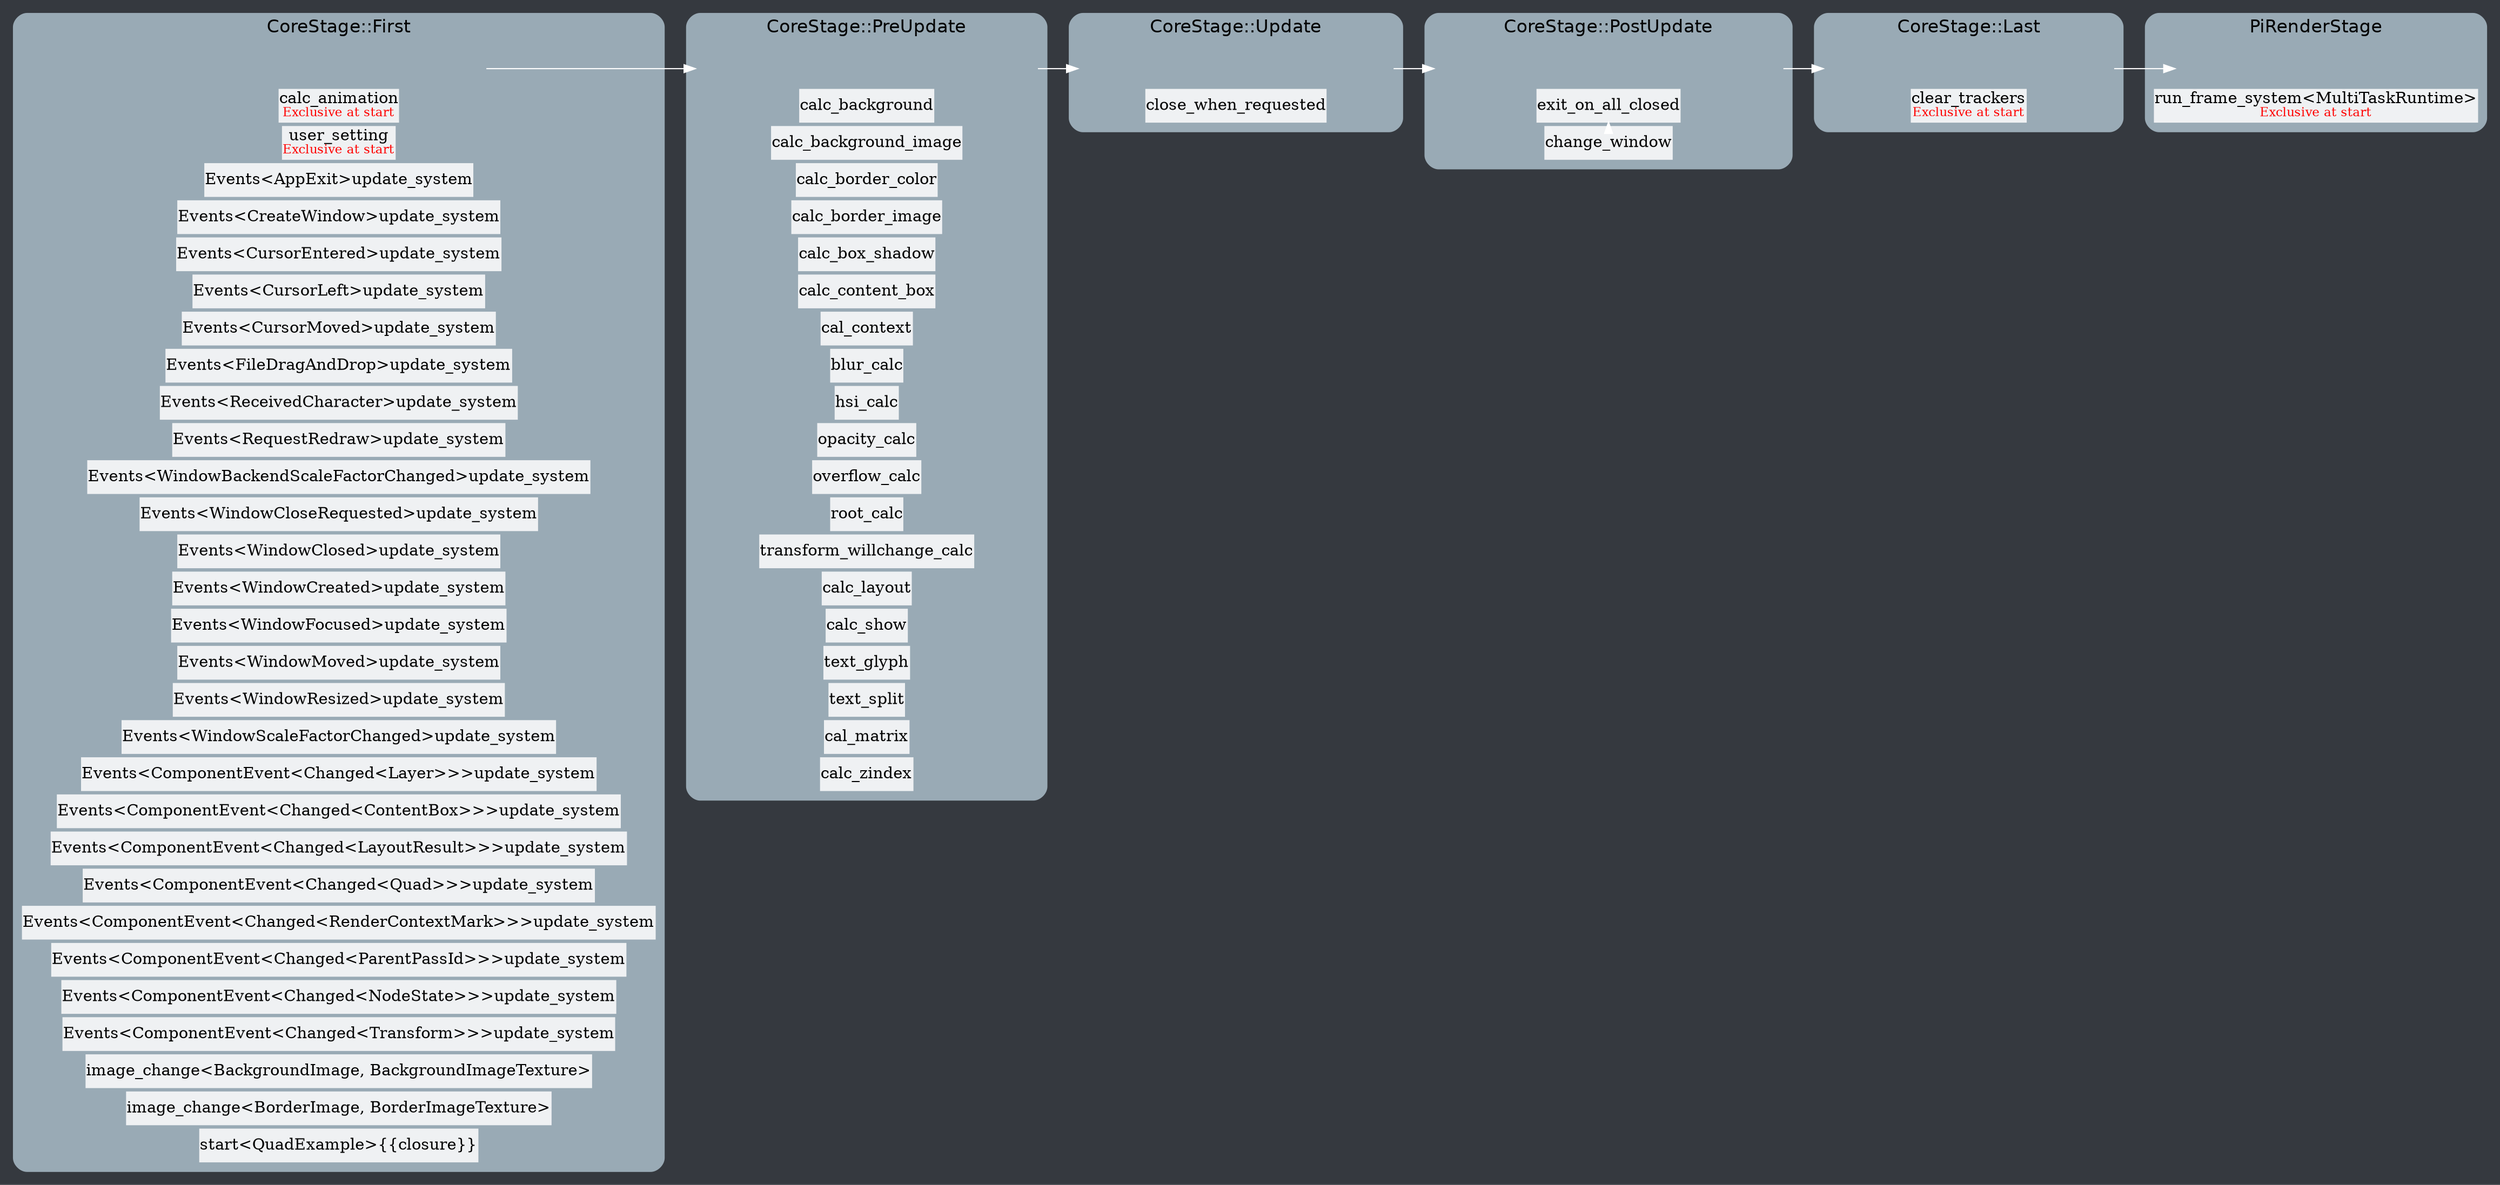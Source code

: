 digraph "schedule" {
	"fontsize"="16";
	"fontname"="Helvetica";
	"rankdir"="LR";
	"nodesep"="0.05";
	"bgcolor"="#35393F";
	"compound"="true";
	node ["shape"="box", "margin"="0", "height"="0.4"];
	edge ["color"="white"];
	subgraph "cluster_\"CoreStage::First\"" {
		"style"="rounded";
		"color"="#99aab5";
		"bgcolor"="#99aab5";
		"rankdir"="TD";
		"label"="CoreStage::First";
		node ["style"="filled", "color"="#eff1f3", "bgcolor"="#eff1f3"];
		"MARKER_schedule_CoreStage::First" ["style"="invis"]
		"schedule_pi_ui_render::system::node::animation::calc_animation_0" ["label"=<calc_animation<BR /><FONT COLOR="red" POINT-SIZE="11">Exclusive at start</FONT>>, "tooltip"="calc_animation"]
		"schedule_pi_ui_render::system::node::user_setting::user_setting_1" ["label"=<user_setting<BR /><FONT COLOR="red" POINT-SIZE="11">Exclusive at start</FONT>>, "tooltip"="user_setting"]
		"schedule_bevy_ecs::event::Events<bevy_app::app::AppExit>::update_system_0" ["label"="Events<AppExit>update_system", "tooltip"="ResMut [Events<AppExit>]\n"]
		"schedule_bevy_ecs::event::Events<bevy_window::event::CreateWindow>::update_system_1" ["label"="Events<CreateWindow>update_system", "tooltip"="ResMut [Events<CreateWindow>]\n"]
		"schedule_bevy_ecs::event::Events<bevy_window::event::CursorEntered>::update_system_2" ["label"="Events<CursorEntered>update_system", "tooltip"="ResMut [Events<CursorEntered>]\n"]
		"schedule_bevy_ecs::event::Events<bevy_window::event::CursorLeft>::update_system_3" ["label"="Events<CursorLeft>update_system", "tooltip"="ResMut [Events<CursorLeft>]\n"]
		"schedule_bevy_ecs::event::Events<bevy_window::event::CursorMoved>::update_system_4" ["label"="Events<CursorMoved>update_system", "tooltip"="ResMut [Events<CursorMoved>]\n"]
		"schedule_bevy_ecs::event::Events<bevy_window::event::FileDragAndDrop>::update_system_5" ["label"="Events<FileDragAndDrop>update_system", "tooltip"="ResMut [Events<FileDragAndDrop>]\n"]
		"schedule_bevy_ecs::event::Events<bevy_window::event::ReceivedCharacter>::update_system_6" ["label"="Events<ReceivedCharacter>update_system", "tooltip"="ResMut [Events<ReceivedCharacter>]\n"]
		"schedule_bevy_ecs::event::Events<bevy_window::event::RequestRedraw>::update_system_7" ["label"="Events<RequestRedraw>update_system", "tooltip"="ResMut [Events<RequestRedraw>]\n"]
		"schedule_bevy_ecs::event::Events<bevy_window::event::WindowBackendScaleFactorChanged>::update_system_8" ["label"="Events<WindowBackendScaleFactorChanged>update_system", "tooltip"="ResMut [Events<WindowBackendScaleFactorChanged>]\n"]
		"schedule_bevy_ecs::event::Events<bevy_window::event::WindowCloseRequested>::update_system_9" ["label"="Events<WindowCloseRequested>update_system", "tooltip"="ResMut [Events<WindowCloseRequested>]\n"]
		"schedule_bevy_ecs::event::Events<bevy_window::event::WindowClosed>::update_system_10" ["label"="Events<WindowClosed>update_system", "tooltip"="ResMut [Events<WindowClosed>]\n"]
		"schedule_bevy_ecs::event::Events<bevy_window::event::WindowCreated>::update_system_11" ["label"="Events<WindowCreated>update_system", "tooltip"="ResMut [Events<WindowCreated>]\n"]
		"schedule_bevy_ecs::event::Events<bevy_window::event::WindowFocused>::update_system_12" ["label"="Events<WindowFocused>update_system", "tooltip"="ResMut [Events<WindowFocused>]\n"]
		"schedule_bevy_ecs::event::Events<bevy_window::event::WindowMoved>::update_system_13" ["label"="Events<WindowMoved>update_system", "tooltip"="ResMut [Events<WindowMoved>]\n"]
		"schedule_bevy_ecs::event::Events<bevy_window::event::WindowResized>::update_system_14" ["label"="Events<WindowResized>update_system", "tooltip"="ResMut [Events<WindowResized>]\n"]
		"schedule_bevy_ecs::event::Events<bevy_window::event::WindowScaleFactorChanged>::update_system_15" ["label"="Events<WindowScaleFactorChanged>update_system", "tooltip"="ResMut [Events<WindowScaleFactorChanged>]\n"]
		"schedule_bevy_ecs::event::Events<pi_bevy_ecs_extend::system_param::layer_dirty::ComponentEvent<bevy_ecs::query::filter::Changed<pi_bevy_ecs_extend::system_param::tree::Layer>>>::update_system_16" ["label"="Events<ComponentEvent<Changed<Layer>>>update_system", "tooltip"="ResMut [Events<ComponentEvent<Changed<Layer>>>]\n"]
		"schedule_bevy_ecs::event::Events<pi_bevy_ecs_extend::system_param::layer_dirty::ComponentEvent<bevy_ecs::query::filter::Changed<pi_ui_render::components::calc::ContentBox>>>::update_system_17" ["label"="Events<ComponentEvent<Changed<ContentBox>>>update_system", "tooltip"="ResMut [Events<ComponentEvent<Changed<ContentBox>>>]\n"]
		"schedule_bevy_ecs::event::Events<pi_bevy_ecs_extend::system_param::layer_dirty::ComponentEvent<bevy_ecs::query::filter::Changed<pi_ui_render::components::calc::LayoutResult>>>::update_system_18" ["label"="Events<ComponentEvent<Changed<LayoutResult>>>update_system", "tooltip"="ResMut [Events<ComponentEvent<Changed<LayoutResult>>>]\n"]
		"schedule_bevy_ecs::event::Events<pi_bevy_ecs_extend::system_param::layer_dirty::ComponentEvent<bevy_ecs::query::filter::Changed<pi_ui_render::components::calc::Quad>>>::update_system_19" ["label"="Events<ComponentEvent<Changed<Quad>>>update_system", "tooltip"="ResMut [Events<ComponentEvent<Changed<Quad>>>]\n"]
		"schedule_bevy_ecs::event::Events<pi_bevy_ecs_extend::system_param::layer_dirty::ComponentEvent<bevy_ecs::query::filter::Changed<pi_ui_render::components::calc::RenderContextMark>>>::update_system_20" ["label"="Events<ComponentEvent<Changed<RenderContextMark>>>update_system", "tooltip"="ResMut [Events<ComponentEvent<Changed<RenderContextMark>>>]\n"]
		"schedule_bevy_ecs::event::Events<pi_bevy_ecs_extend::system_param::layer_dirty::ComponentEvent<bevy_ecs::query::filter::Changed<pi_ui_render::components::pass_2d::ParentPassId>>>::update_system_21" ["label"="Events<ComponentEvent<Changed<ParentPassId>>>update_system", "tooltip"="ResMut [Events<ComponentEvent<Changed<ParentPassId>>>]\n"]
		"schedule_bevy_ecs::event::Events<pi_bevy_ecs_extend::system_param::layer_dirty::ComponentEvent<bevy_ecs::query::filter::Changed<pi_ui_render::components::user::NodeState>>>::update_system_22" ["label"="Events<ComponentEvent<Changed<NodeState>>>update_system", "tooltip"="ResMut [Events<ComponentEvent<Changed<NodeState>>>]\n"]
		"schedule_bevy_ecs::event::Events<pi_bevy_ecs_extend::system_param::layer_dirty::ComponentEvent<bevy_ecs::query::filter::Changed<pi_ui_render::components::user::Transform>>>::update_system_23" ["label"="Events<ComponentEvent<Changed<Transform>>>update_system", "tooltip"="ResMut [Events<ComponentEvent<Changed<Transform>>>]\n"]
		"schedule_pi_ui_render::system::node::image_texture_load::image_change<pi_ui_render::components::user::BackgroundImage, pi_ui_render::components::calc::BackgroundImageTexture>_24" ["label"="image_change<BackgroundImage, BackgroundImageTexture>", "tooltip"="Components [BackgroundImage]\nRes [ShareAssetMgr<TextureRes>, PiRenderDevice, PiRenderQueue, ImageAwait<BackgroundImage>]\n"]
		"schedule_pi_ui_render::system::node::image_texture_load::image_change<pi_ui_render::components::user::BorderImage, pi_ui_render::components::calc::BorderImageTexture>_25" ["label"="image_change<BorderImage, BorderImageTexture>", "tooltip"="Components [BorderImage]\nRes [ShareAssetMgr<TextureRes>, PiRenderDevice, PiRenderQueue, ImageAwait<BorderImage>]\n"]
		"schedule_test::framework::start<test::QuadExample>::{{closure}}_26" ["label"="start<QuadExample>{{closure}}", "tooltip"="ResMut [UserCommands]\n"]
	}
	
	subgraph "cluster_\"CoreStage::PreUpdate\"" {
		"style"="rounded";
		"color"="#99aab5";
		"bgcolor"="#99aab5";
		"rankdir"="TD";
		"label"="CoreStage::PreUpdate";
		node ["style"="filled", "color"="#eff1f3", "bgcolor"="#eff1f3"];
		"MARKER_schedule_CoreStage::PreUpdate" ["style"="invis"]
		"schedule_pi_ui_render::system::node::background_color::calc_background_0" ["label"="calc_background", "tooltip"="Components [LayoutResult, BackgroundColor]\nComponentsMut [DrawList, DrawState, BoxType, StaticIndex, FSDefines, VSDefines]\nRes [ShareAssetMgr<RenderRes<Buffer>>, PiRenderDevice, DynBindGroupIndex<ColorMaterialGroup>, UnitQuadBuffer, ColorStaticIndex, GradientColorStaticIndex]\nResMut [DynUniformBuffer]\n"]
		"schedule_pi_ui_render::system::node::background_image::calc_background_image_1" ["label"="calc_background_image", "tooltip"="Components [LayoutResult, BackgroundImage, BackgroundImageClip, BackgroundImageMod, BackgroundImageTexture]\nComponentsMut [DrawList, DrawState, BoxType]\nRes [ShareAssetMgr<RenderRes<Buffer>>, ShareAssetMgr<RenderRes<BindGroup>>, PiRenderDevice, Shaders, DynBindGroupIndex<UiMaterialGroup>, CommonSampler, UnitQuadBuffer, DefaultComponent<BackgroundImageClip>, DefaultComponent<BackgroundImageMod>, ImageStaticIndex]\nResMut [DynUniformBuffer]\n"]
		"schedule_pi_ui_render::system::node::border_color::calc_border_color_2" ["label"="calc_border_color", "tooltip"="Components [LayoutResult, BorderColor, BorderRadius]\nComponentsMut [DrawList, DrawState, FSDefines]\nRes [ShareAssetMgr<RenderRes<Buffer>>, PiRenderDevice, DynBindGroupIndex<ColorMaterialGroup>, ColorStaticIndex]\nResMut [DynUniformBuffer]\n"]
		"schedule_pi_ui_render::system::node::border_image::calc_border_image_3" ["label"="calc_border_image", "tooltip"="Components [LayoutResult, BorderImage, BorderImageClip, BorderImageSlice, BorderImageRepeat, BorderImageTexture]\nComponentsMut [DrawList, DrawState]\nRes [ShareAssetMgr<RenderRes<Buffer>>, ShareAssetMgr<RenderRes<BindGroup>>, PiRenderDevice, Shaders, DynBindGroupIndex<UiMaterialGroup>, CommonSampler, DefaultComponent<BorderImageClip>, DefaultComponent<BorderImageSlice>, DefaultComponent<BorderImageRepeat>, ImageStaticIndex, PosUvVertexLayout]\nResMut [DynUniformBuffer]\n"]
		"schedule_pi_ui_render::system::node::box_shadow::calc_box_shadow_4" ["label"="calc_box_shadow", "tooltip"="Components [LayoutResult, BoxShadow]\nComponentsMut [DrawList, DrawState]\nRes [ShareAssetMgr<RenderRes<Buffer>>, PiRenderDevice, DynBindGroupIndex<ColorMaterialGroup>, ColorStaticIndex]\nResMut [DynUniformBuffer]\n"]
		"schedule_pi_ui_render::system::node::content_box::calc_content_box_5" ["label"="calc_content_box", "tooltip"="Components [Quad, Down, Up, Layer]\nComponentsMut [ContentBox]\nRes [Events<ComponentEvent<Changed<Quad>>>]\nResMut [Events<ComponentEvent<Changed<ContentBox>>>]\n"]
		"schedule_pi_ui_render::system::node::context::cal_context_6" ["label"="cal_context", "tooltip"="Components [Down, Up, Layer, RenderContextMark, Pass2DId, Camera]\nComponentsMut [InPassId, ParentPassId]\nRes [Events<ComponentEvent<Changed<RenderContextMark>>>]\nResMut [Events<ComponentEvent<Changed<ParentPassId>>>]\n"]
		"schedule_pi_ui_render::system::node::context_blur::blur_calc_7" ["label"="blur_calc", "tooltip"="Components [Blur]\nComponentsMut [RenderContextMark]\nResMut [Events<ComponentEvent<Changed<RenderContextMark>>>]\n"]
		"schedule_pi_ui_render::system::node::context_hsi::hsi_calc_8" ["label"="hsi_calc", "tooltip"="Components [Hsi]\nComponentsMut [RenderContextMark]\nResMut [Events<ComponentEvent<Changed<RenderContextMark>>>]\n"]
		"schedule_pi_ui_render::system::node::context_opacity::opacity_calc_9" ["label"="opacity_calc", "tooltip"="Components [Opacity]\nComponentsMut [RenderContextMark]\nResMut [Events<ComponentEvent<Changed<RenderContextMark>>>]\n"]
		"schedule_pi_ui_render::system::node::context_overflow::overflow_calc_10" ["label"="overflow_calc", "tooltip"="Components [Overflow]\nComponentsMut [RenderContextMark]\nResMut [Events<ComponentEvent<Changed<RenderContextMark>>>]\n"]
		"schedule_pi_ui_render::system::node::context_root::root_calc_11" ["label"="root_calc", "tooltip"="Components [Root]\nComponentsMut [RenderContextMark]\nResMut [Events<ComponentEvent<Changed<RenderContextMark>>>]\n"]
		"schedule_pi_ui_render::system::node::context_transform_will_change::transform_willchange_calc_12" ["label"="transform_willchange_calc", "tooltip"="Components [TransformWillChange]\nComponentsMut [RenderContextMark]\nResMut [Events<ComponentEvent<Changed<RenderContextMark>>>]\n"]
		"schedule_pi_ui_render::system::node::layout::calc_layout_13" ["label"="calc_layout", "tooltip"="Components [Size, Down, Up, Layer, Margin, Padding, Border, Position, MinMax, FlexContainer, FlexNormal, Show, TextStyle, TextContent]\nComponentsMut [LayoutResult, NodeState]\nRes [DefaultComponent<Size>, DefaultComponent<Margin>, DefaultComponent<Padding>, DefaultComponent<Border>, DefaultComponent<Position>, DefaultComponent<MinMax>, DefaultComponent<FlexContainer>, DefaultComponent<FlexNormal>, DefaultComponent<Show>]\nResMut [Events<ComponentEvent<Changed<LayoutResult>>>]\n"]
		"schedule_pi_ui_render::system::node::show::calc_show_14" ["label"="calc_show", "tooltip"="Components [Down, Up, Layer, Show]\nComponentsMut [IsShow]\nRes [Events<ComponentEvent<Changed<Layer>>>, DefaultComponent<Show>]\n"]
		"schedule_pi_ui_render::system::node::text_glyph::text_glyph_15" ["label"="text_glyph", "tooltip"="Components [WorldMatrix, TextStyle, TextContent]\nComponentsMut [NodeState]\nRes [DefaultComponent<TextStyle>]\nResMut [ShareFontSheet, Events<ComponentEvent<Changed<NodeState>>>]\n"]
		"schedule_pi_ui_render::system::node::text_split::text_split_16" ["label"="text_split", "tooltip"="Components [Size, Down, Up, Layer, FlexNormal, TextStyle, TextContent]\nComponentsMut [NodeState]\nRes [DefaultComponent<Size>, DefaultComponent<FlexNormal>, DefaultComponent<TextStyle>]\nResMut [ShareFontSheet, Events<ComponentEvent<Changed<NodeState>>>]\n"]
		"schedule_pi_ui_render::system::node::world_matrix::cal_matrix_17" ["label"="cal_matrix", "tooltip"="Components [LayoutResult, Down, Up, Layer, Transform]\nComponentsMut [WorldMatrix, Quad]\nRes [Events<ComponentEvent<Changed<Layer>>>, Events<ComponentEvent<Changed<LayoutResult>>>]\nResMut [Events<ComponentEvent<Changed<Quad>>>, QuadTree]\n"]
		"schedule_pi_ui_render::system::node::z_index::calc_zindex_18" ["label"="calc_zindex", "tooltip"="Components [Down, Up, Layer, ZIndex]\nComponentsMut [ZRange]\nRes [Events<ComponentEvent<Changed<Layer>>>]\n"]
	}
	
	subgraph "cluster_\"CoreStage::Update\"" {
		"style"="rounded";
		"color"="#99aab5";
		"bgcolor"="#99aab5";
		"rankdir"="TD";
		"label"="CoreStage::Update";
		node ["style"="filled", "color"="#eff1f3", "bgcolor"="#eff1f3"];
		"MARKER_schedule_CoreStage::Update" ["style"="invis"]
		"schedule_bevy_window::system::close_when_requested_0" ["label"="close_when_requested", "tooltip"="Res [Events<WindowCloseRequested>]\nResMut [Windows]\n"]
	}
	
	subgraph "cluster_\"CoreStage::PostUpdate\"" {
		"style"="rounded";
		"color"="#99aab5";
		"bgcolor"="#99aab5";
		"rankdir"="TD";
		"label"="CoreStage::PostUpdate";
		node ["style"="filled", "color"="#eff1f3", "bgcolor"="#eff1f3"];
		"MARKER_schedule_CoreStage::PostUpdate" ["style"="invis"]
		"schedule_bevy_window::system::exit_on_all_closed_0" ["label"="exit_on_all_closed", "tooltip"="Res [Windows]\nResMut [Events<AppExit>]\n"]
		"schedule_bevy_winit::change_window_1" -> "schedule_bevy_window::system::exit_on_all_closed_0" ["constraint"="false"]
		"schedule_bevy_winit::change_window_1" ["label"="change_window", "tooltip"="ResMut [Events<WindowClosed>, Events<WindowScaleFactorChanged>, Windows, WinitWindows]\n"]
	}
	
	subgraph "cluster_\"CoreStage::Last\"" {
		"style"="rounded";
		"color"="#99aab5";
		"bgcolor"="#99aab5";
		"rankdir"="TD";
		"label"="CoreStage::Last";
		node ["style"="filled", "color"="#eff1f3", "bgcolor"="#eff1f3"];
		"MARKER_schedule_CoreStage::Last" ["style"="invis"]
		"schedule_bevy_ecs::world::World::clear_trackers_0" ["label"=<clear_trackers<BR /><FONT COLOR="red" POINT-SIZE="11">Exclusive at start</FONT>>, "tooltip"="clear_trackers"]
	}
	
	subgraph "cluster_\"PiRenderStage\"" {
		"style"="rounded";
		"color"="#99aab5";
		"bgcolor"="#99aab5";
		"rankdir"="TD";
		"label"="PiRenderStage";
		node ["style"="filled", "color"="#eff1f3", "bgcolor"="#eff1f3"];
		"MARKER_schedule_PiRenderStage" ["style"="invis"]
		"schedule_pi_bevy_render_plugin::system::run_frame_system<pi_async::rt::multi_thread::MultiTaskRuntime>_0" ["label"=<run_frame_system&lt;MultiTaskRuntime&gt;<BR /><FONT COLOR="red" POINT-SIZE="11">Exclusive at start</FONT>>, "tooltip"="run_frame_system<MultiTaskRuntime>"]
	}
	
	"MARKER_schedule_CoreStage::First" -> "MARKER_schedule_CoreStage::PreUpdate" []
	"MARKER_schedule_CoreStage::PreUpdate" -> "MARKER_schedule_CoreStage::Update" []
	"MARKER_schedule_CoreStage::Update" -> "MARKER_schedule_CoreStage::PostUpdate" []
	"MARKER_schedule_CoreStage::PostUpdate" -> "MARKER_schedule_CoreStage::Last" []
	"MARKER_schedule_CoreStage::Last" -> "MARKER_schedule_PiRenderStage" []
}
